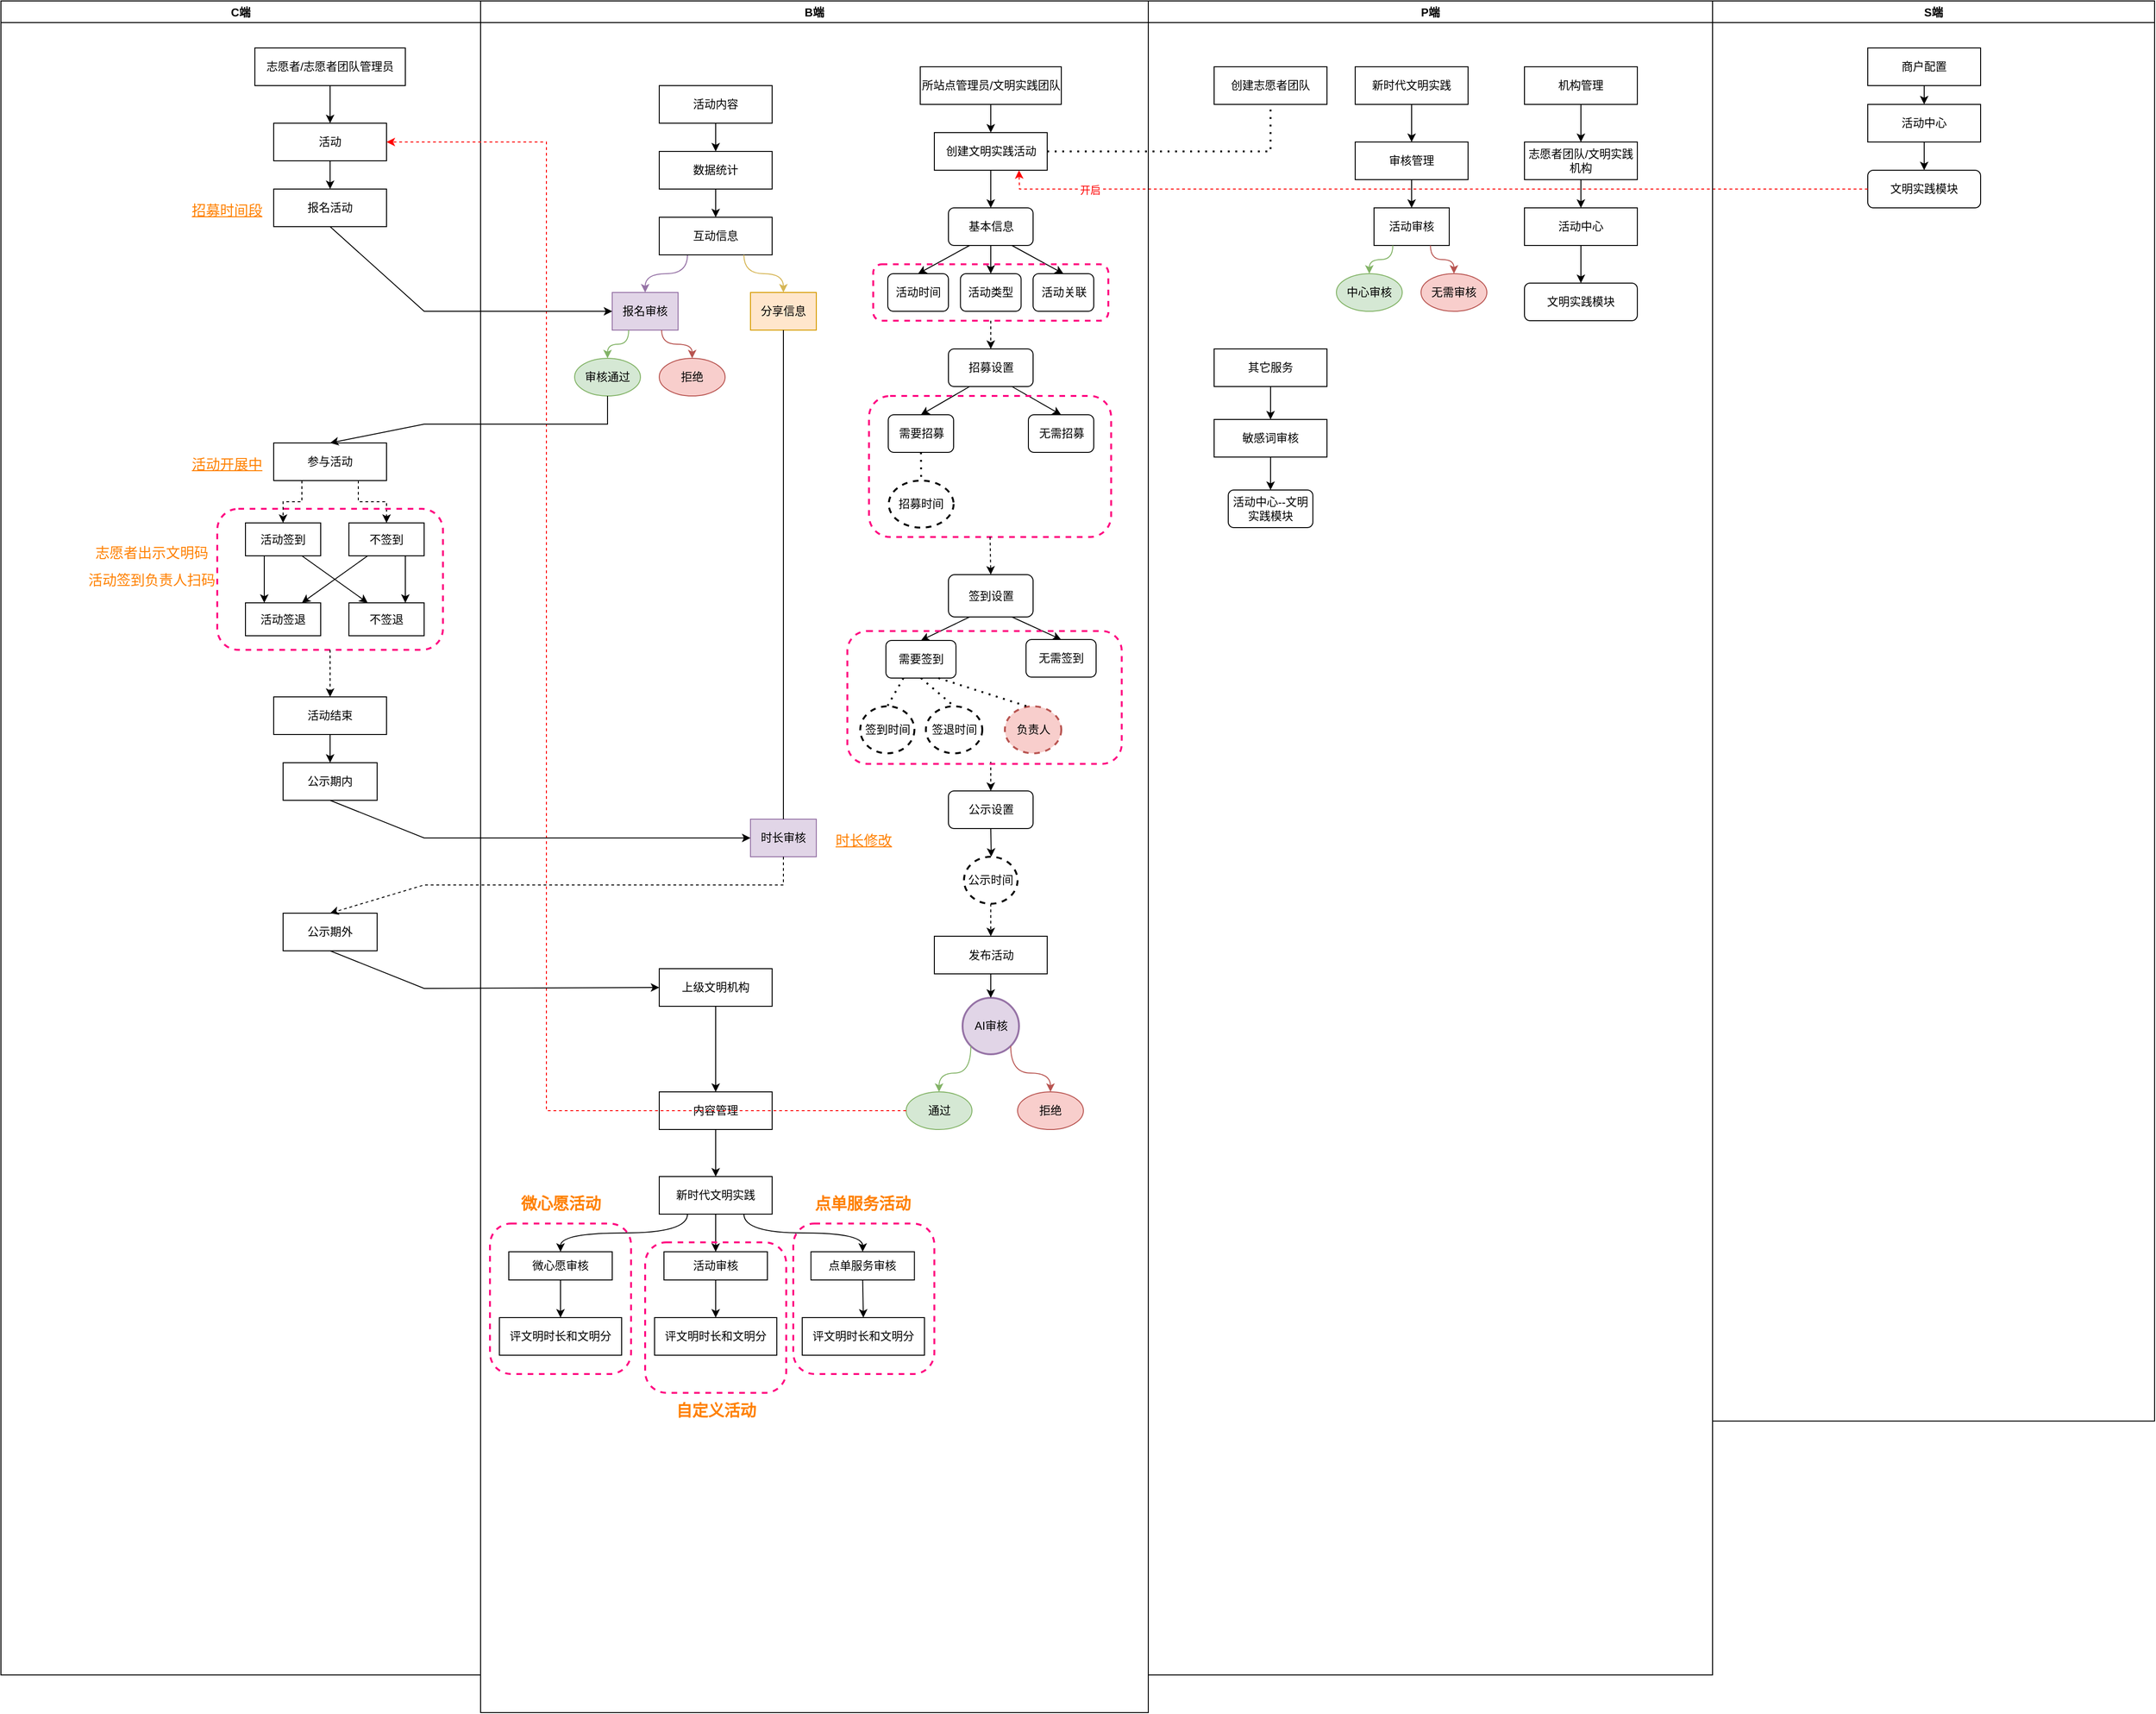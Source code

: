 <mxfile version="15.7.3" type="github">
  <diagram id="qpCgczyUxhtcVtG9j94T" name="第 1 页">
    <mxGraphModel dx="2012" dy="634" grid="1" gridSize="10" guides="1" tooltips="1" connect="1" arrows="1" fold="1" page="1" pageScale="1" pageWidth="827" pageHeight="1169" math="0" shadow="0">
      <root>
        <mxCell id="0" />
        <mxCell id="1" parent="0" />
        <mxCell id="KroNpoQIzIgqycC2E6Yz-1" value="C端" style="swimlane;" parent="1" vertex="1">
          <mxGeometry x="-40" y="100" width="510" height="1780" as="geometry" />
        </mxCell>
        <mxCell id="KroNpoQIzIgqycC2E6Yz-63" value="活动" style="rounded=0;whiteSpace=wrap;html=1;" parent="KroNpoQIzIgqycC2E6Yz-1" vertex="1">
          <mxGeometry x="290" y="130" width="120" height="40" as="geometry" />
        </mxCell>
        <mxCell id="KroNpoQIzIgqycC2E6Yz-64" value="志愿者/志愿者团队管理员" style="rounded=0;whiteSpace=wrap;html=1;" parent="KroNpoQIzIgqycC2E6Yz-1" vertex="1">
          <mxGeometry x="270" y="50" width="160" height="40" as="geometry" />
        </mxCell>
        <mxCell id="KroNpoQIzIgqycC2E6Yz-65" value="" style="endArrow=classic;html=1;rounded=0;strokeColor=#000000;exitX=0.5;exitY=1;exitDx=0;exitDy=0;" parent="KroNpoQIzIgqycC2E6Yz-1" source="KroNpoQIzIgqycC2E6Yz-64" target="KroNpoQIzIgqycC2E6Yz-63" edge="1">
          <mxGeometry width="50" height="50" relative="1" as="geometry">
            <mxPoint x="560" y="320" as="sourcePoint" />
            <mxPoint x="610" y="270" as="targetPoint" />
          </mxGeometry>
        </mxCell>
        <mxCell id="KroNpoQIzIgqycC2E6Yz-66" value="报名活动" style="rounded=0;whiteSpace=wrap;html=1;" parent="KroNpoQIzIgqycC2E6Yz-1" vertex="1">
          <mxGeometry x="290" y="200" width="120" height="40" as="geometry" />
        </mxCell>
        <mxCell id="KroNpoQIzIgqycC2E6Yz-67" value="" style="endArrow=classic;html=1;rounded=0;strokeColor=#000000;exitX=0.5;exitY=1;exitDx=0;exitDy=0;entryX=0.5;entryY=0;entryDx=0;entryDy=0;" parent="KroNpoQIzIgqycC2E6Yz-1" source="KroNpoQIzIgqycC2E6Yz-63" target="KroNpoQIzIgqycC2E6Yz-66" edge="1">
          <mxGeometry width="50" height="50" relative="1" as="geometry">
            <mxPoint x="560" y="320" as="sourcePoint" />
            <mxPoint x="610" y="270" as="targetPoint" />
          </mxGeometry>
        </mxCell>
        <mxCell id="KroNpoQIzIgqycC2E6Yz-70" value="参与活动" style="rounded=0;whiteSpace=wrap;html=1;" parent="KroNpoQIzIgqycC2E6Yz-1" vertex="1">
          <mxGeometry x="290" y="470" width="120" height="40" as="geometry" />
        </mxCell>
        <mxCell id="KroNpoQIzIgqycC2E6Yz-71" value="活动签到" style="rounded=0;whiteSpace=wrap;html=1;" parent="KroNpoQIzIgqycC2E6Yz-1" vertex="1">
          <mxGeometry x="260" y="555" width="80" height="35" as="geometry" />
        </mxCell>
        <mxCell id="KroNpoQIzIgqycC2E6Yz-72" value="活动签退" style="rounded=0;whiteSpace=wrap;html=1;" parent="KroNpoQIzIgqycC2E6Yz-1" vertex="1">
          <mxGeometry x="260" y="640" width="80" height="35" as="geometry" />
        </mxCell>
        <mxCell id="KroNpoQIzIgqycC2E6Yz-73" value="" style="endArrow=classic;html=1;rounded=0;fontSize=14;strokeColor=#000000;exitX=0.25;exitY=1;exitDx=0;exitDy=0;entryX=0.5;entryY=0;entryDx=0;entryDy=0;dashed=1;edgeStyle=orthogonalEdgeStyle;" parent="KroNpoQIzIgqycC2E6Yz-1" source="KroNpoQIzIgqycC2E6Yz-70" target="KroNpoQIzIgqycC2E6Yz-71" edge="1">
          <mxGeometry width="50" height="50" relative="1" as="geometry">
            <mxPoint x="550" y="480" as="sourcePoint" />
            <mxPoint x="600" y="430" as="targetPoint" />
          </mxGeometry>
        </mxCell>
        <mxCell id="KroNpoQIzIgqycC2E6Yz-74" value="" style="endArrow=classic;html=1;rounded=0;fontSize=14;strokeColor=#000000;exitX=0.25;exitY=1;exitDx=0;exitDy=0;entryX=0.25;entryY=0;entryDx=0;entryDy=0;" parent="KroNpoQIzIgqycC2E6Yz-1" source="KroNpoQIzIgqycC2E6Yz-71" target="KroNpoQIzIgqycC2E6Yz-72" edge="1">
          <mxGeometry width="50" height="50" relative="1" as="geometry">
            <mxPoint x="520" y="485" as="sourcePoint" />
            <mxPoint x="570" y="435" as="targetPoint" />
          </mxGeometry>
        </mxCell>
        <mxCell id="8fSrwNJW2z-9N3ba0dvE-89" value="&lt;font style=&quot;font-size: 15px ; font-weight: normal&quot; color=&quot;#ff8000&quot;&gt;&lt;u&gt;招募时间段&lt;/u&gt;&lt;/font&gt;" style="text;strokeColor=none;fillColor=none;html=1;fontSize=24;fontStyle=1;verticalAlign=middle;align=center;" parent="KroNpoQIzIgqycC2E6Yz-1" vertex="1">
          <mxGeometry x="190" y="200" width="100" height="40" as="geometry" />
        </mxCell>
        <mxCell id="8fSrwNJW2z-9N3ba0dvE-90" value="&lt;font color=&quot;#ff8000&quot;&gt;&lt;span style=&quot;font-size: 15px ; font-weight: 400&quot;&gt;&lt;u&gt;活动开展中&lt;/u&gt;&lt;/span&gt;&lt;/font&gt;" style="text;strokeColor=none;fillColor=none;html=1;fontSize=24;fontStyle=1;verticalAlign=middle;align=center;" parent="KroNpoQIzIgqycC2E6Yz-1" vertex="1">
          <mxGeometry x="190" y="470" width="100" height="40" as="geometry" />
        </mxCell>
        <mxCell id="8fSrwNJW2z-9N3ba0dvE-104" value="不签到" style="rounded=0;whiteSpace=wrap;html=1;" parent="KroNpoQIzIgqycC2E6Yz-1" vertex="1">
          <mxGeometry x="370" y="555" width="80" height="35" as="geometry" />
        </mxCell>
        <mxCell id="8fSrwNJW2z-9N3ba0dvE-105" value="不签退" style="rounded=0;whiteSpace=wrap;html=1;" parent="KroNpoQIzIgqycC2E6Yz-1" vertex="1">
          <mxGeometry x="370" y="640" width="80" height="35" as="geometry" />
        </mxCell>
        <mxCell id="8fSrwNJW2z-9N3ba0dvE-106" value="" style="endArrow=classic;html=1;rounded=0;fontSize=14;strokeColor=#000000;exitX=0.75;exitY=1;exitDx=0;exitDy=0;entryX=0.75;entryY=0;entryDx=0;entryDy=0;" parent="KroNpoQIzIgqycC2E6Yz-1" source="8fSrwNJW2z-9N3ba0dvE-104" target="8fSrwNJW2z-9N3ba0dvE-105" edge="1">
          <mxGeometry width="50" height="50" relative="1" as="geometry">
            <mxPoint x="460" y="385" as="sourcePoint" />
            <mxPoint x="510" y="335" as="targetPoint" />
          </mxGeometry>
        </mxCell>
        <mxCell id="8fSrwNJW2z-9N3ba0dvE-107" value="" style="endArrow=classic;html=1;rounded=0;dashed=1;fontSize=15;fontColor=#FF8000;exitX=0.75;exitY=1;exitDx=0;exitDy=0;entryX=0.5;entryY=0;entryDx=0;entryDy=0;edgeStyle=orthogonalEdgeStyle;" parent="KroNpoQIzIgqycC2E6Yz-1" source="KroNpoQIzIgqycC2E6Yz-70" target="8fSrwNJW2z-9N3ba0dvE-104" edge="1">
          <mxGeometry width="50" height="50" relative="1" as="geometry">
            <mxPoint x="570" y="600" as="sourcePoint" />
            <mxPoint x="620" y="550" as="targetPoint" />
          </mxGeometry>
        </mxCell>
        <mxCell id="8fSrwNJW2z-9N3ba0dvE-108" value="" style="endArrow=classic;html=1;rounded=0;fontSize=15;fontColor=#FF8000;exitX=0.75;exitY=1;exitDx=0;exitDy=0;entryX=0.25;entryY=0;entryDx=0;entryDy=0;" parent="KroNpoQIzIgqycC2E6Yz-1" source="KroNpoQIzIgqycC2E6Yz-71" target="8fSrwNJW2z-9N3ba0dvE-105" edge="1">
          <mxGeometry width="50" height="50" relative="1" as="geometry">
            <mxPoint x="570" y="500" as="sourcePoint" />
            <mxPoint x="620" y="450" as="targetPoint" />
          </mxGeometry>
        </mxCell>
        <mxCell id="8fSrwNJW2z-9N3ba0dvE-109" value="" style="endArrow=classic;html=1;rounded=0;fontSize=15;fontColor=#FF8000;exitX=0.25;exitY=1;exitDx=0;exitDy=0;" parent="KroNpoQIzIgqycC2E6Yz-1" source="8fSrwNJW2z-9N3ba0dvE-104" edge="1">
          <mxGeometry width="50" height="50" relative="1" as="geometry">
            <mxPoint x="570" y="500" as="sourcePoint" />
            <mxPoint x="320" y="640" as="targetPoint" />
          </mxGeometry>
        </mxCell>
        <mxCell id="8fSrwNJW2z-9N3ba0dvE-110" value="" style="rounded=1;whiteSpace=wrap;html=1;fillColor=none;strokeWidth=2;dashed=1;strokeColor=#FF0080;" parent="KroNpoQIzIgqycC2E6Yz-1" vertex="1">
          <mxGeometry x="230" y="540" width="240" height="150" as="geometry" />
        </mxCell>
        <mxCell id="8fSrwNJW2z-9N3ba0dvE-111" value="&lt;font style=&quot;font-size: 15px ; font-weight: normal&quot;&gt;志愿者出示文明码&lt;br&gt;活动签到负责人扫码&lt;br&gt;&lt;/font&gt;" style="text;strokeColor=none;fillColor=none;html=1;fontSize=24;fontStyle=1;verticalAlign=middle;align=center;fontColor=#FF8000;" parent="KroNpoQIzIgqycC2E6Yz-1" vertex="1">
          <mxGeometry x="90" y="560" width="140" height="75" as="geometry" />
        </mxCell>
        <mxCell id="8fSrwNJW2z-9N3ba0dvE-112" value="活动结束" style="rounded=0;whiteSpace=wrap;html=1;" parent="KroNpoQIzIgqycC2E6Yz-1" vertex="1">
          <mxGeometry x="290" y="740" width="120" height="40" as="geometry" />
        </mxCell>
        <mxCell id="8fSrwNJW2z-9N3ba0dvE-113" value="" style="endArrow=classic;html=1;rounded=0;dashed=1;fontSize=15;fontColor=#FF8000;exitX=0.5;exitY=1;exitDx=0;exitDy=0;" parent="KroNpoQIzIgqycC2E6Yz-1" source="8fSrwNJW2z-9N3ba0dvE-110" target="8fSrwNJW2z-9N3ba0dvE-112" edge="1">
          <mxGeometry width="50" height="50" relative="1" as="geometry">
            <mxPoint x="570" y="600" as="sourcePoint" />
            <mxPoint x="620" y="550" as="targetPoint" />
          </mxGeometry>
        </mxCell>
        <mxCell id="8fSrwNJW2z-9N3ba0dvE-114" value="公示期内" style="rounded=0;whiteSpace=wrap;html=1;" parent="KroNpoQIzIgqycC2E6Yz-1" vertex="1">
          <mxGeometry x="300" y="810" width="100" height="40" as="geometry" />
        </mxCell>
        <mxCell id="8fSrwNJW2z-9N3ba0dvE-115" value="公示期外" style="rounded=0;whiteSpace=wrap;html=1;" parent="KroNpoQIzIgqycC2E6Yz-1" vertex="1">
          <mxGeometry x="300" y="970" width="100" height="40" as="geometry" />
        </mxCell>
        <mxCell id="8fSrwNJW2z-9N3ba0dvE-116" value="" style="endArrow=classic;html=1;rounded=0;fontSize=15;fontColor=#FF8000;exitX=0.5;exitY=1;exitDx=0;exitDy=0;entryX=0.5;entryY=0;entryDx=0;entryDy=0;" parent="KroNpoQIzIgqycC2E6Yz-1" source="8fSrwNJW2z-9N3ba0dvE-112" target="8fSrwNJW2z-9N3ba0dvE-114" edge="1">
          <mxGeometry width="50" height="50" relative="1" as="geometry">
            <mxPoint x="570" y="800" as="sourcePoint" />
            <mxPoint x="620" y="750" as="targetPoint" />
          </mxGeometry>
        </mxCell>
        <mxCell id="KroNpoQIzIgqycC2E6Yz-3" value="B端" style="swimlane;" parent="1" vertex="1">
          <mxGeometry x="470" y="100" width="710" height="1820" as="geometry" />
        </mxCell>
        <mxCell id="KroNpoQIzIgqycC2E6Yz-6" value="所站点管理员/文明实践团队" style="rounded=0;whiteSpace=wrap;html=1;" parent="KroNpoQIzIgqycC2E6Yz-3" vertex="1">
          <mxGeometry x="467.5" y="70" width="150" height="40" as="geometry" />
        </mxCell>
        <mxCell id="KroNpoQIzIgqycC2E6Yz-7" value="创建文明实践活动" style="rounded=0;whiteSpace=wrap;html=1;" parent="KroNpoQIzIgqycC2E6Yz-3" vertex="1">
          <mxGeometry x="482.5" y="140" width="120" height="40" as="geometry" />
        </mxCell>
        <mxCell id="KroNpoQIzIgqycC2E6Yz-8" value="" style="endArrow=classic;html=1;rounded=0;exitX=0.5;exitY=1;exitDx=0;exitDy=0;entryX=0.5;entryY=0;entryDx=0;entryDy=0;" parent="KroNpoQIzIgqycC2E6Yz-3" source="KroNpoQIzIgqycC2E6Yz-6" target="KroNpoQIzIgqycC2E6Yz-7" edge="1">
          <mxGeometry width="50" height="50" relative="1" as="geometry">
            <mxPoint x="387.5" y="410" as="sourcePoint" />
            <mxPoint x="437.5" y="360" as="targetPoint" />
          </mxGeometry>
        </mxCell>
        <mxCell id="KroNpoQIzIgqycC2E6Yz-9" value="基本信息" style="rounded=1;whiteSpace=wrap;html=1;" parent="KroNpoQIzIgqycC2E6Yz-3" vertex="1">
          <mxGeometry x="497.5" y="220" width="90" height="40" as="geometry" />
        </mxCell>
        <mxCell id="KroNpoQIzIgqycC2E6Yz-11" value="公示设置" style="rounded=1;whiteSpace=wrap;html=1;" parent="KroNpoQIzIgqycC2E6Yz-3" vertex="1">
          <mxGeometry x="497.5" y="840" width="90" height="40" as="geometry" />
        </mxCell>
        <mxCell id="KroNpoQIzIgqycC2E6Yz-12" value="签到设置" style="rounded=1;whiteSpace=wrap;html=1;" parent="KroNpoQIzIgqycC2E6Yz-3" vertex="1">
          <mxGeometry x="497.5" y="610" width="90" height="45" as="geometry" />
        </mxCell>
        <mxCell id="KroNpoQIzIgqycC2E6Yz-13" value="" style="endArrow=classic;html=1;rounded=0;exitX=0.5;exitY=1;exitDx=0;exitDy=0;entryX=0.5;entryY=0;entryDx=0;entryDy=0;" parent="KroNpoQIzIgqycC2E6Yz-3" source="KroNpoQIzIgqycC2E6Yz-7" target="KroNpoQIzIgqycC2E6Yz-9" edge="1">
          <mxGeometry width="50" height="50" relative="1" as="geometry">
            <mxPoint x="387.5" y="410" as="sourcePoint" />
            <mxPoint x="437.5" y="360" as="targetPoint" />
          </mxGeometry>
        </mxCell>
        <mxCell id="KroNpoQIzIgqycC2E6Yz-32" value="发布活动" style="rounded=0;whiteSpace=wrap;html=1;" parent="KroNpoQIzIgqycC2E6Yz-3" vertex="1">
          <mxGeometry x="482.5" y="994.5" width="120" height="40" as="geometry" />
        </mxCell>
        <mxCell id="KroNpoQIzIgqycC2E6Yz-43" value="内容管理" style="rounded=0;whiteSpace=wrap;html=1;" parent="KroNpoQIzIgqycC2E6Yz-3" vertex="1">
          <mxGeometry x="190" y="1160" width="120" height="40" as="geometry" />
        </mxCell>
        <mxCell id="KroNpoQIzIgqycC2E6Yz-46" value="新时代文明实践" style="rounded=0;whiteSpace=wrap;html=1;" parent="KroNpoQIzIgqycC2E6Yz-3" vertex="1">
          <mxGeometry x="190" y="1250" width="120" height="40" as="geometry" />
        </mxCell>
        <mxCell id="KroNpoQIzIgqycC2E6Yz-47" value="" style="endArrow=classic;html=1;rounded=1;strokeColor=default;exitX=0.5;exitY=1;exitDx=0;exitDy=0;" parent="KroNpoQIzIgqycC2E6Yz-3" source="KroNpoQIzIgqycC2E6Yz-43" target="KroNpoQIzIgqycC2E6Yz-46" edge="1">
          <mxGeometry width="50" height="50" relative="1" as="geometry">
            <mxPoint x="483" y="1290" as="sourcePoint" />
            <mxPoint x="533" y="1240" as="targetPoint" />
          </mxGeometry>
        </mxCell>
        <mxCell id="KroNpoQIzIgqycC2E6Yz-48" value="" style="endArrow=classic;html=1;rounded=1;strokeColor=default;exitX=0.5;exitY=1;exitDx=0;exitDy=0;entryX=0.5;entryY=0;entryDx=0;entryDy=0;" parent="KroNpoQIzIgqycC2E6Yz-3" source="KroNpoQIzIgqycC2E6Yz-46" target="FjpEWepWwARHCfVB9OQ8-1" edge="1">
          <mxGeometry width="50" height="50" relative="1" as="geometry">
            <mxPoint x="483" y="1290" as="sourcePoint" />
            <mxPoint x="250" y="1325" as="targetPoint" />
          </mxGeometry>
        </mxCell>
        <mxCell id="KroNpoQIzIgqycC2E6Yz-55" value="通过" style="ellipse;whiteSpace=wrap;html=1;fillColor=#d5e8d4;strokeColor=#82b366;" parent="KroNpoQIzIgqycC2E6Yz-3" vertex="1">
          <mxGeometry x="452.5" y="1160" width="70" height="40" as="geometry" />
        </mxCell>
        <mxCell id="KroNpoQIzIgqycC2E6Yz-56" value="拒绝" style="ellipse;whiteSpace=wrap;html=1;fillColor=#f8cecc;strokeColor=#b85450;" parent="KroNpoQIzIgqycC2E6Yz-3" vertex="1">
          <mxGeometry x="571" y="1160" width="70" height="40" as="geometry" />
        </mxCell>
        <mxCell id="KroNpoQIzIgqycC2E6Yz-10" value="招募设置" style="rounded=1;whiteSpace=wrap;html=1;" parent="KroNpoQIzIgqycC2E6Yz-3" vertex="1">
          <mxGeometry x="497.5" y="370" width="90" height="40" as="geometry" />
        </mxCell>
        <mxCell id="KroNpoQIzIgqycC2E6Yz-14" value="" style="endArrow=classic;html=1;rounded=0;exitX=0.5;exitY=1;exitDx=0;exitDy=0;" parent="KroNpoQIzIgqycC2E6Yz-3" source="KroNpoQIzIgqycC2E6Yz-9" edge="1">
          <mxGeometry width="50" height="50" relative="1" as="geometry">
            <mxPoint x="387.5" y="410" as="sourcePoint" />
            <mxPoint x="542.5" y="290" as="targetPoint" />
          </mxGeometry>
        </mxCell>
        <mxCell id="8fSrwNJW2z-9N3ba0dvE-43" value="" style="endArrow=classic;html=1;rounded=0;exitX=0.25;exitY=1;exitDx=0;exitDy=0;entryX=0.5;entryY=0;entryDx=0;entryDy=0;" parent="KroNpoQIzIgqycC2E6Yz-3" source="KroNpoQIzIgqycC2E6Yz-9" target="8fSrwNJW2z-9N3ba0dvE-46" edge="1">
          <mxGeometry width="50" height="50" relative="1" as="geometry">
            <mxPoint x="662.5" y="330" as="sourcePoint" />
            <mxPoint x="494.574" y="284.105" as="targetPoint" />
          </mxGeometry>
        </mxCell>
        <mxCell id="8fSrwNJW2z-9N3ba0dvE-44" value="" style="endArrow=classic;html=1;rounded=0;exitX=0.75;exitY=1;exitDx=0;exitDy=0;entryX=0.5;entryY=0;entryDx=0;entryDy=0;" parent="KroNpoQIzIgqycC2E6Yz-3" source="KroNpoQIzIgqycC2E6Yz-9" target="8fSrwNJW2z-9N3ba0dvE-48" edge="1">
          <mxGeometry width="50" height="50" relative="1" as="geometry">
            <mxPoint x="562.5" y="290" as="sourcePoint" />
            <mxPoint x="590.426" y="284.105" as="targetPoint" />
          </mxGeometry>
        </mxCell>
        <mxCell id="8fSrwNJW2z-9N3ba0dvE-46" value="活动时间" style="rounded=1;whiteSpace=wrap;html=1;" parent="KroNpoQIzIgqycC2E6Yz-3" vertex="1">
          <mxGeometry x="433" y="290" width="64.5" height="40" as="geometry" />
        </mxCell>
        <mxCell id="8fSrwNJW2z-9N3ba0dvE-47" value="活动类型" style="rounded=1;whiteSpace=wrap;html=1;" parent="KroNpoQIzIgqycC2E6Yz-3" vertex="1">
          <mxGeometry x="510.25" y="290" width="64.5" height="40" as="geometry" />
        </mxCell>
        <mxCell id="8fSrwNJW2z-9N3ba0dvE-48" value="活动关联" style="rounded=1;whiteSpace=wrap;html=1;" parent="KroNpoQIzIgqycC2E6Yz-3" vertex="1">
          <mxGeometry x="587.5" y="290" width="64.5" height="40" as="geometry" />
        </mxCell>
        <mxCell id="8fSrwNJW2z-9N3ba0dvE-49" value="" style="rounded=1;whiteSpace=wrap;html=1;fillColor=none;strokeWidth=2;dashed=1;strokeColor=#FF0080;" parent="KroNpoQIzIgqycC2E6Yz-3" vertex="1">
          <mxGeometry x="417.5" y="280" width="250" height="60" as="geometry" />
        </mxCell>
        <mxCell id="8fSrwNJW2z-9N3ba0dvE-50" value="" style="endArrow=classic;html=1;rounded=0;exitX=0.5;exitY=1;exitDx=0;exitDy=0;entryX=0.5;entryY=0;entryDx=0;entryDy=0;dashed=1;" parent="KroNpoQIzIgqycC2E6Yz-3" source="8fSrwNJW2z-9N3ba0dvE-49" target="KroNpoQIzIgqycC2E6Yz-10" edge="1">
          <mxGeometry width="50" height="50" relative="1" as="geometry">
            <mxPoint x="662.5" y="430" as="sourcePoint" />
            <mxPoint x="572.5" y="400" as="targetPoint" />
          </mxGeometry>
        </mxCell>
        <mxCell id="8fSrwNJW2z-9N3ba0dvE-54" value="需要招募" style="rounded=1;whiteSpace=wrap;html=1;strokeColor=#000000;strokeWidth=1;fillColor=default;" parent="KroNpoQIzIgqycC2E6Yz-3" vertex="1">
          <mxGeometry x="433.5" y="440" width="69.5" height="40" as="geometry" />
        </mxCell>
        <mxCell id="8fSrwNJW2z-9N3ba0dvE-51" value="" style="endArrow=classic;html=1;rounded=0;exitX=0.25;exitY=1;exitDx=0;exitDy=0;entryX=0.5;entryY=0;entryDx=0;entryDy=0;" parent="KroNpoQIzIgqycC2E6Yz-3" source="KroNpoQIzIgqycC2E6Yz-10" target="8fSrwNJW2z-9N3ba0dvE-54" edge="1">
          <mxGeometry width="50" height="50" relative="1" as="geometry">
            <mxPoint x="662.5" y="430" as="sourcePoint" />
            <mxPoint x="482.5" y="430" as="targetPoint" />
          </mxGeometry>
        </mxCell>
        <mxCell id="8fSrwNJW2z-9N3ba0dvE-55" value="无需招募" style="rounded=1;whiteSpace=wrap;html=1;strokeColor=#000000;strokeWidth=1;fillColor=default;" parent="KroNpoQIzIgqycC2E6Yz-3" vertex="1">
          <mxGeometry x="582.5" y="440" width="69.5" height="40" as="geometry" />
        </mxCell>
        <mxCell id="8fSrwNJW2z-9N3ba0dvE-53" value="" style="endArrow=classic;html=1;rounded=0;exitX=0.75;exitY=1;exitDx=0;exitDy=0;entryX=0.5;entryY=0;entryDx=0;entryDy=0;" parent="KroNpoQIzIgqycC2E6Yz-3" source="KroNpoQIzIgqycC2E6Yz-10" target="8fSrwNJW2z-9N3ba0dvE-55" edge="1">
          <mxGeometry width="50" height="50" relative="1" as="geometry">
            <mxPoint x="662.5" y="430" as="sourcePoint" />
            <mxPoint x="602.5" y="430" as="targetPoint" />
          </mxGeometry>
        </mxCell>
        <mxCell id="8fSrwNJW2z-9N3ba0dvE-57" value="招募时间" style="ellipse;whiteSpace=wrap;html=1;strokeColor=#000000;strokeWidth=2;fillColor=default;dashed=1;" parent="KroNpoQIzIgqycC2E6Yz-3" vertex="1">
          <mxGeometry x="434" y="510" width="69" height="50" as="geometry" />
        </mxCell>
        <mxCell id="8fSrwNJW2z-9N3ba0dvE-58" value="" style="endArrow=none;dashed=1;html=1;dashPattern=1 3;strokeWidth=2;rounded=0;exitX=0.5;exitY=1;exitDx=0;exitDy=0;entryX=0.5;entryY=0;entryDx=0;entryDy=0;" parent="KroNpoQIzIgqycC2E6Yz-3" source="8fSrwNJW2z-9N3ba0dvE-54" target="8fSrwNJW2z-9N3ba0dvE-57" edge="1">
          <mxGeometry width="50" height="50" relative="1" as="geometry">
            <mxPoint x="442.5" y="440" as="sourcePoint" />
            <mxPoint x="492.5" y="390" as="targetPoint" />
          </mxGeometry>
        </mxCell>
        <mxCell id="8fSrwNJW2z-9N3ba0dvE-64" value="" style="endArrow=classic;html=1;rounded=0;dashed=1;" parent="KroNpoQIzIgqycC2E6Yz-3" target="KroNpoQIzIgqycC2E6Yz-32" edge="1">
          <mxGeometry width="50" height="50" relative="1" as="geometry">
            <mxPoint x="542.5" y="960" as="sourcePoint" />
            <mxPoint x="492.5" y="780" as="targetPoint" />
          </mxGeometry>
        </mxCell>
        <mxCell id="8fSrwNJW2z-9N3ba0dvE-65" value="需要签到" style="rounded=1;whiteSpace=wrap;html=1;" parent="KroNpoQIzIgqycC2E6Yz-3" vertex="1">
          <mxGeometry x="431" y="680" width="74.5" height="40" as="geometry" />
        </mxCell>
        <mxCell id="8fSrwNJW2z-9N3ba0dvE-66" value="无需签到" style="rounded=1;whiteSpace=wrap;html=1;" parent="KroNpoQIzIgqycC2E6Yz-3" vertex="1">
          <mxGeometry x="580" y="679" width="74.5" height="40" as="geometry" />
        </mxCell>
        <mxCell id="8fSrwNJW2z-9N3ba0dvE-67" value="" style="endArrow=classic;html=1;rounded=0;exitX=0.25;exitY=1;exitDx=0;exitDy=0;entryX=0.5;entryY=0;entryDx=0;entryDy=0;" parent="KroNpoQIzIgqycC2E6Yz-3" source="KroNpoQIzIgqycC2E6Yz-12" target="8fSrwNJW2z-9N3ba0dvE-65" edge="1">
          <mxGeometry width="50" height="50" relative="1" as="geometry">
            <mxPoint x="442.5" y="640" as="sourcePoint" />
            <mxPoint x="492.5" y="590" as="targetPoint" />
          </mxGeometry>
        </mxCell>
        <mxCell id="8fSrwNJW2z-9N3ba0dvE-68" value="" style="endArrow=classic;html=1;rounded=0;exitX=0.75;exitY=1;exitDx=0;exitDy=0;entryX=0.5;entryY=0;entryDx=0;entryDy=0;" parent="KroNpoQIzIgqycC2E6Yz-3" source="KroNpoQIzIgqycC2E6Yz-12" target="8fSrwNJW2z-9N3ba0dvE-66" edge="1">
          <mxGeometry width="50" height="50" relative="1" as="geometry">
            <mxPoint x="442.5" y="640" as="sourcePoint" />
            <mxPoint x="492.5" y="590" as="targetPoint" />
          </mxGeometry>
        </mxCell>
        <mxCell id="8fSrwNJW2z-9N3ba0dvE-70" value="签到时间" style="ellipse;whiteSpace=wrap;html=1;dashed=1;strokeColor=#000000;strokeWidth=2;fillColor=default;" parent="KroNpoQIzIgqycC2E6Yz-3" vertex="1">
          <mxGeometry x="403.68" y="750" width="57.63" height="50" as="geometry" />
        </mxCell>
        <mxCell id="8fSrwNJW2z-9N3ba0dvE-71" value="签退时间" style="ellipse;whiteSpace=wrap;html=1;dashed=1;strokeColor=#000000;strokeWidth=2;fillColor=default;" parent="KroNpoQIzIgqycC2E6Yz-3" vertex="1">
          <mxGeometry x="473.5" y="750" width="60" height="50" as="geometry" />
        </mxCell>
        <mxCell id="8fSrwNJW2z-9N3ba0dvE-73" value="" style="endArrow=none;dashed=1;html=1;dashPattern=1 3;strokeWidth=2;rounded=0;exitX=0.25;exitY=1;exitDx=0;exitDy=0;entryX=0.5;entryY=0;entryDx=0;entryDy=0;" parent="KroNpoQIzIgqycC2E6Yz-3" source="8fSrwNJW2z-9N3ba0dvE-65" target="8fSrwNJW2z-9N3ba0dvE-70" edge="1">
          <mxGeometry width="50" height="50" relative="1" as="geometry">
            <mxPoint x="442.5" y="740" as="sourcePoint" />
            <mxPoint x="492.5" y="690" as="targetPoint" />
          </mxGeometry>
        </mxCell>
        <mxCell id="8fSrwNJW2z-9N3ba0dvE-74" value="" style="endArrow=none;dashed=1;html=1;dashPattern=1 3;strokeWidth=2;rounded=0;exitX=0.5;exitY=1;exitDx=0;exitDy=0;entryX=0.5;entryY=0;entryDx=0;entryDy=0;" parent="KroNpoQIzIgqycC2E6Yz-3" source="8fSrwNJW2z-9N3ba0dvE-65" target="8fSrwNJW2z-9N3ba0dvE-71" edge="1">
          <mxGeometry width="50" height="50" relative="1" as="geometry">
            <mxPoint x="459.625" y="730" as="sourcePoint" />
            <mxPoint x="442.495" y="760" as="targetPoint" />
          </mxGeometry>
        </mxCell>
        <mxCell id="8fSrwNJW2z-9N3ba0dvE-75" value="" style="endArrow=classic;html=1;rounded=0;entryX=0.5;entryY=0;entryDx=0;entryDy=0;dashed=1;" parent="KroNpoQIzIgqycC2E6Yz-3" target="KroNpoQIzIgqycC2E6Yz-11" edge="1">
          <mxGeometry width="50" height="50" relative="1" as="geometry">
            <mxPoint x="542.5" y="809" as="sourcePoint" />
            <mxPoint x="552.5" y="620" as="targetPoint" />
          </mxGeometry>
        </mxCell>
        <mxCell id="8fSrwNJW2z-9N3ba0dvE-77" value="公示时间" style="ellipse;whiteSpace=wrap;html=1;dashed=1;strokeColor=#000000;strokeWidth=2;fillColor=default;" parent="KroNpoQIzIgqycC2E6Yz-3" vertex="1">
          <mxGeometry x="514" y="910" width="57" height="50" as="geometry" />
        </mxCell>
        <mxCell id="8fSrwNJW2z-9N3ba0dvE-78" value="" style="endArrow=classic;html=1;rounded=0;exitX=0.5;exitY=1;exitDx=0;exitDy=0;" parent="KroNpoQIzIgqycC2E6Yz-3" source="KroNpoQIzIgqycC2E6Yz-11" edge="1">
          <mxGeometry width="50" height="50" relative="1" as="geometry">
            <mxPoint x="442.5" y="840" as="sourcePoint" />
            <mxPoint x="543" y="910" as="targetPoint" />
          </mxGeometry>
        </mxCell>
        <mxCell id="8fSrwNJW2z-9N3ba0dvE-59" value="" style="rounded=1;whiteSpace=wrap;html=1;fillColor=none;strokeWidth=2;dashed=1;strokeColor=#FF0080;" parent="KroNpoQIzIgqycC2E6Yz-3" vertex="1">
          <mxGeometry x="413" y="420" width="257.5" height="150" as="geometry" />
        </mxCell>
        <mxCell id="8fSrwNJW2z-9N3ba0dvE-63" value="" style="endArrow=classic;html=1;rounded=0;exitX=0.5;exitY=1;exitDx=0;exitDy=0;entryX=0.5;entryY=0;entryDx=0;entryDy=0;dashed=1;" parent="KroNpoQIzIgqycC2E6Yz-3" source="8fSrwNJW2z-9N3ba0dvE-59" target="KroNpoQIzIgqycC2E6Yz-12" edge="1">
          <mxGeometry width="50" height="50" relative="1" as="geometry">
            <mxPoint x="442.5" y="640" as="sourcePoint" />
            <mxPoint x="492.5" y="590" as="targetPoint" />
          </mxGeometry>
        </mxCell>
        <mxCell id="8fSrwNJW2z-9N3ba0dvE-79" value="AI审核" style="ellipse;whiteSpace=wrap;html=1;aspect=fixed;strokeColor=#9673a6;strokeWidth=2;fillColor=#e1d5e7;" parent="KroNpoQIzIgqycC2E6Yz-3" vertex="1">
          <mxGeometry x="512.5" y="1060" width="60" height="60" as="geometry" />
        </mxCell>
        <mxCell id="8fSrwNJW2z-9N3ba0dvE-80" value="" style="endArrow=classic;html=1;rounded=0;exitX=0.5;exitY=1;exitDx=0;exitDy=0;entryX=0.5;entryY=0;entryDx=0;entryDy=0;" parent="KroNpoQIzIgqycC2E6Yz-3" source="KroNpoQIzIgqycC2E6Yz-32" target="8fSrwNJW2z-9N3ba0dvE-79" edge="1">
          <mxGeometry width="50" height="50" relative="1" as="geometry">
            <mxPoint x="642.5" y="940" as="sourcePoint" />
            <mxPoint x="692.5" y="890" as="targetPoint" />
          </mxGeometry>
        </mxCell>
        <mxCell id="8fSrwNJW2z-9N3ba0dvE-81" value="" style="endArrow=classic;html=1;rounded=0;exitX=0;exitY=1;exitDx=0;exitDy=0;entryX=0.5;entryY=0;entryDx=0;entryDy=0;edgeStyle=orthogonalEdgeStyle;curved=1;fillColor=#d5e8d4;strokeColor=#82b366;" parent="KroNpoQIzIgqycC2E6Yz-3" source="8fSrwNJW2z-9N3ba0dvE-79" target="KroNpoQIzIgqycC2E6Yz-55" edge="1">
          <mxGeometry width="50" height="50" relative="1" as="geometry">
            <mxPoint x="642.5" y="1040" as="sourcePoint" />
            <mxPoint x="422.5" y="1130" as="targetPoint" />
          </mxGeometry>
        </mxCell>
        <mxCell id="8fSrwNJW2z-9N3ba0dvE-82" value="" style="endArrow=classic;html=1;rounded=0;curved=1;exitX=1;exitY=1;exitDx=0;exitDy=0;entryX=0.5;entryY=0;entryDx=0;entryDy=0;edgeStyle=orthogonalEdgeStyle;fillColor=#f8cecc;strokeColor=#b85450;" parent="KroNpoQIzIgqycC2E6Yz-3" source="8fSrwNJW2z-9N3ba0dvE-79" target="KroNpoQIzIgqycC2E6Yz-56" edge="1">
          <mxGeometry width="50" height="50" relative="1" as="geometry">
            <mxPoint x="642.5" y="1040" as="sourcePoint" />
            <mxPoint x="692.5" y="990" as="targetPoint" />
          </mxGeometry>
        </mxCell>
        <mxCell id="8fSrwNJW2z-9N3ba0dvE-91" value="活动内容" style="rounded=0;whiteSpace=wrap;html=1;" parent="KroNpoQIzIgqycC2E6Yz-3" vertex="1">
          <mxGeometry x="190" y="90" width="120" height="40" as="geometry" />
        </mxCell>
        <mxCell id="8fSrwNJW2z-9N3ba0dvE-92" value="数据统计" style="rounded=0;whiteSpace=wrap;html=1;" parent="KroNpoQIzIgqycC2E6Yz-3" vertex="1">
          <mxGeometry x="190" y="160" width="120" height="40" as="geometry" />
        </mxCell>
        <mxCell id="8fSrwNJW2z-9N3ba0dvE-93" value="报名审核" style="rounded=0;whiteSpace=wrap;html=1;fillColor=#e1d5e7;strokeColor=#9673a6;" parent="KroNpoQIzIgqycC2E6Yz-3" vertex="1">
          <mxGeometry x="140" y="310" width="70" height="40" as="geometry" />
        </mxCell>
        <mxCell id="8fSrwNJW2z-9N3ba0dvE-94" value="" style="endArrow=classic;html=1;rounded=0;fontSize=15;fontColor=#FF8000;curved=1;exitX=0.5;exitY=1;exitDx=0;exitDy=0;" parent="KroNpoQIzIgqycC2E6Yz-3" source="8fSrwNJW2z-9N3ba0dvE-91" target="8fSrwNJW2z-9N3ba0dvE-92" edge="1">
          <mxGeometry width="50" height="50" relative="1" as="geometry">
            <mxPoint x="190" y="330" as="sourcePoint" />
            <mxPoint x="240" y="280" as="targetPoint" />
          </mxGeometry>
        </mxCell>
        <mxCell id="8fSrwNJW2z-9N3ba0dvE-95" value="" style="endArrow=classic;html=1;rounded=0;fontSize=15;fontColor=#FF8000;curved=1;entryX=0.5;entryY=0;entryDx=0;entryDy=0;exitX=0.25;exitY=1;exitDx=0;exitDy=0;fillColor=#e1d5e7;strokeColor=#9673a6;edgeStyle=orthogonalEdgeStyle;" parent="KroNpoQIzIgqycC2E6Yz-3" source="8fSrwNJW2z-9N3ba0dvE-119" target="8fSrwNJW2z-9N3ba0dvE-93" edge="1">
          <mxGeometry width="50" height="50" relative="1" as="geometry">
            <mxPoint x="190" y="280" as="sourcePoint" />
            <mxPoint x="220" y="230" as="targetPoint" />
          </mxGeometry>
        </mxCell>
        <mxCell id="8fSrwNJW2z-9N3ba0dvE-98" value="审核通过" style="ellipse;whiteSpace=wrap;html=1;fillColor=#d5e8d4;strokeColor=#82b366;" parent="KroNpoQIzIgqycC2E6Yz-3" vertex="1">
          <mxGeometry x="100" y="380" width="70" height="40" as="geometry" />
        </mxCell>
        <mxCell id="8fSrwNJW2z-9N3ba0dvE-99" value="拒绝" style="ellipse;whiteSpace=wrap;html=1;fillColor=#f8cecc;strokeColor=#b85450;" parent="KroNpoQIzIgqycC2E6Yz-3" vertex="1">
          <mxGeometry x="190" y="380" width="70" height="40" as="geometry" />
        </mxCell>
        <mxCell id="8fSrwNJW2z-9N3ba0dvE-100" value="" style="endArrow=classic;html=1;rounded=0;fontSize=15;fontColor=#FF8000;exitX=0.25;exitY=1;exitDx=0;exitDy=0;entryX=0.5;entryY=0;entryDx=0;entryDy=0;edgeStyle=orthogonalEdgeStyle;curved=1;fillColor=#d5e8d4;strokeColor=#82b366;" parent="KroNpoQIzIgqycC2E6Yz-3" source="8fSrwNJW2z-9N3ba0dvE-93" target="8fSrwNJW2z-9N3ba0dvE-98" edge="1">
          <mxGeometry width="50" height="50" relative="1" as="geometry">
            <mxPoint x="140" y="490" as="sourcePoint" />
            <mxPoint x="190" y="440" as="targetPoint" />
          </mxGeometry>
        </mxCell>
        <mxCell id="8fSrwNJW2z-9N3ba0dvE-101" value="" style="endArrow=classic;html=1;rounded=0;fontSize=15;fontColor=#FF8000;exitX=0.75;exitY=1;exitDx=0;exitDy=0;entryX=0.5;entryY=0;entryDx=0;entryDy=0;edgeStyle=orthogonalEdgeStyle;curved=1;fillColor=#f8cecc;strokeColor=#b85450;" parent="KroNpoQIzIgqycC2E6Yz-3" source="8fSrwNJW2z-9N3ba0dvE-93" target="8fSrwNJW2z-9N3ba0dvE-99" edge="1">
          <mxGeometry width="50" height="50" relative="1" as="geometry">
            <mxPoint x="140" y="490" as="sourcePoint" />
            <mxPoint x="250" y="380" as="targetPoint" />
          </mxGeometry>
        </mxCell>
        <mxCell id="8fSrwNJW2z-9N3ba0dvE-119" value="互动信息" style="rounded=0;whiteSpace=wrap;html=1;" parent="KroNpoQIzIgqycC2E6Yz-3" vertex="1">
          <mxGeometry x="190" y="230" width="120" height="40" as="geometry" />
        </mxCell>
        <mxCell id="8fSrwNJW2z-9N3ba0dvE-120" value="" style="endArrow=classic;html=1;rounded=0;fontSize=15;fontColor=#FF8000;exitX=0.5;exitY=1;exitDx=0;exitDy=0;" parent="KroNpoQIzIgqycC2E6Yz-3" source="8fSrwNJW2z-9N3ba0dvE-92" target="8fSrwNJW2z-9N3ba0dvE-119" edge="1">
          <mxGeometry width="50" height="50" relative="1" as="geometry">
            <mxPoint x="60" y="350" as="sourcePoint" />
            <mxPoint x="110" y="300" as="targetPoint" />
          </mxGeometry>
        </mxCell>
        <mxCell id="8fSrwNJW2z-9N3ba0dvE-121" value="分享信息" style="rounded=0;whiteSpace=wrap;html=1;fillColor=#ffe6cc;strokeColor=#d79b00;" parent="KroNpoQIzIgqycC2E6Yz-3" vertex="1">
          <mxGeometry x="287" y="310" width="70" height="40" as="geometry" />
        </mxCell>
        <mxCell id="8fSrwNJW2z-9N3ba0dvE-122" value="" style="endArrow=classic;html=1;rounded=0;fontSize=15;fontColor=#FF8000;curved=1;exitX=0.75;exitY=1;exitDx=0;exitDy=0;entryX=0.5;entryY=0;entryDx=0;entryDy=0;fillColor=#fff2cc;strokeColor=#d6b656;edgeStyle=orthogonalEdgeStyle;" parent="KroNpoQIzIgqycC2E6Yz-3" source="8fSrwNJW2z-9N3ba0dvE-119" target="8fSrwNJW2z-9N3ba0dvE-121" edge="1">
          <mxGeometry width="50" height="50" relative="1" as="geometry">
            <mxPoint x="320" y="340" as="sourcePoint" />
            <mxPoint x="370" y="290" as="targetPoint" />
          </mxGeometry>
        </mxCell>
        <mxCell id="8fSrwNJW2z-9N3ba0dvE-124" value="时长审核" style="rounded=0;whiteSpace=wrap;html=1;fillColor=#e1d5e7;strokeColor=#9673a6;" parent="KroNpoQIzIgqycC2E6Yz-3" vertex="1">
          <mxGeometry x="287" y="870" width="70" height="40" as="geometry" />
        </mxCell>
        <mxCell id="8fSrwNJW2z-9N3ba0dvE-123" value="" style="endArrow=none;html=1;rounded=0;fontSize=15;fontColor=#FF8000;curved=1;exitX=0.5;exitY=1;exitDx=0;exitDy=0;entryX=0.5;entryY=0;entryDx=0;entryDy=0;" parent="KroNpoQIzIgqycC2E6Yz-3" source="8fSrwNJW2z-9N3ba0dvE-121" target="8fSrwNJW2z-9N3ba0dvE-124" edge="1">
          <mxGeometry width="50" height="50" relative="1" as="geometry">
            <mxPoint x="320" y="510" as="sourcePoint" />
            <mxPoint x="322" y="850" as="targetPoint" />
          </mxGeometry>
        </mxCell>
        <mxCell id="8fSrwNJW2z-9N3ba0dvE-127" value="&lt;font color=&quot;#ff8000&quot;&gt;&lt;span style=&quot;font-size: 15px ; font-weight: 400&quot;&gt;&lt;u&gt;时长修改&lt;/u&gt;&lt;/span&gt;&lt;/font&gt;" style="text;strokeColor=none;fillColor=none;html=1;fontSize=24;fontStyle=1;verticalAlign=middle;align=center;" parent="KroNpoQIzIgqycC2E6Yz-3" vertex="1">
          <mxGeometry x="357" y="870" width="100" height="40" as="geometry" />
        </mxCell>
        <mxCell id="8fSrwNJW2z-9N3ba0dvE-130" value="上级文明机构" style="rounded=0;whiteSpace=wrap;html=1;" parent="KroNpoQIzIgqycC2E6Yz-3" vertex="1">
          <mxGeometry x="190" y="1029" width="120" height="40" as="geometry" />
        </mxCell>
        <mxCell id="8fSrwNJW2z-9N3ba0dvE-131" value="负责人" style="ellipse;whiteSpace=wrap;html=1;dashed=1;strokeColor=#b85450;strokeWidth=2;fillColor=#f8cecc;" parent="KroNpoQIzIgqycC2E6Yz-3" vertex="1">
          <mxGeometry x="557.5" y="750" width="60" height="50" as="geometry" />
        </mxCell>
        <mxCell id="8fSrwNJW2z-9N3ba0dvE-132" value="" style="endArrow=none;dashed=1;html=1;dashPattern=1 3;strokeWidth=2;rounded=0;fontSize=15;fontColor=#FF8000;exitX=0.75;exitY=1;exitDx=0;exitDy=0;entryX=0.392;entryY=0;entryDx=0;entryDy=0;entryPerimeter=0;" parent="KroNpoQIzIgqycC2E6Yz-3" source="8fSrwNJW2z-9N3ba0dvE-65" target="8fSrwNJW2z-9N3ba0dvE-131" edge="1">
          <mxGeometry width="50" height="50" relative="1" as="geometry">
            <mxPoint x="580" y="700" as="sourcePoint" />
            <mxPoint x="630" y="650" as="targetPoint" />
          </mxGeometry>
        </mxCell>
        <mxCell id="8fSrwNJW2z-9N3ba0dvE-69" value="" style="rounded=1;whiteSpace=wrap;html=1;fillColor=none;strokeWidth=2;dashed=1;strokeColor=#FF0080;" parent="KroNpoQIzIgqycC2E6Yz-3" vertex="1">
          <mxGeometry x="390" y="670" width="291.75" height="141.25" as="geometry" />
        </mxCell>
        <mxCell id="8fSrwNJW2z-9N3ba0dvE-134" value="" style="endArrow=classic;html=1;rounded=0;fontSize=15;fontColor=#FF8000;exitX=0.5;exitY=1;exitDx=0;exitDy=0;entryX=0.5;entryY=0;entryDx=0;entryDy=0;" parent="KroNpoQIzIgqycC2E6Yz-3" source="8fSrwNJW2z-9N3ba0dvE-130" target="KroNpoQIzIgqycC2E6Yz-43" edge="1">
          <mxGeometry width="50" height="50" relative="1" as="geometry">
            <mxPoint x="140" y="1210" as="sourcePoint" />
            <mxPoint x="190" y="1160" as="targetPoint" />
          </mxGeometry>
        </mxCell>
        <mxCell id="8fSrwNJW2z-9N3ba0dvE-158" value="微心愿审核" style="rounded=0;whiteSpace=wrap;html=1;strokeWidth=1;fillColor=default;strokeColor=default;fontColor=default;" parent="KroNpoQIzIgqycC2E6Yz-3" vertex="1">
          <mxGeometry x="30" y="1330" width="110" height="30" as="geometry" />
        </mxCell>
        <mxCell id="8fSrwNJW2z-9N3ba0dvE-159" style="edgeStyle=orthogonalEdgeStyle;rounded=0;orthogonalLoop=1;jettySize=auto;html=1;entryX=0.5;entryY=0;entryDx=0;entryDy=0;fillColor=default;strokeColor=default;fontColor=default;labelBackgroundColor=default;curved=1;exitX=0.25;exitY=1;exitDx=0;exitDy=0;" parent="KroNpoQIzIgqycC2E6Yz-3" source="KroNpoQIzIgqycC2E6Yz-46" target="8fSrwNJW2z-9N3ba0dvE-158" edge="1">
          <mxGeometry relative="1" as="geometry">
            <mxPoint x="-685" y="1150" as="targetPoint" />
            <mxPoint x="230" y="1320" as="sourcePoint" />
          </mxGeometry>
        </mxCell>
        <mxCell id="8fSrwNJW2z-9N3ba0dvE-160" value="" style="endArrow=classic;html=1;rounded=0;fontSize=11;fontColor=default;strokeColor=default;exitX=0.5;exitY=1;exitDx=0;exitDy=0;fillColor=default;" parent="KroNpoQIzIgqycC2E6Yz-3" source="8fSrwNJW2z-9N3ba0dvE-158" edge="1">
          <mxGeometry width="50" height="50" relative="1" as="geometry">
            <mxPoint x="-1240" y="980" as="sourcePoint" />
            <mxPoint x="85" y="1400" as="targetPoint" />
          </mxGeometry>
        </mxCell>
        <mxCell id="8fSrwNJW2z-9N3ba0dvE-169" value="评文明时长和文明分" style="rounded=0;whiteSpace=wrap;html=1;strokeWidth=1;fillColor=default;strokeColor=default;fontColor=default;" parent="KroNpoQIzIgqycC2E6Yz-3" vertex="1">
          <mxGeometry x="20" y="1400" width="130" height="40" as="geometry" />
        </mxCell>
        <mxCell id="8fSrwNJW2z-9N3ba0dvE-171" value="微心愿审核" style="rounded=0;whiteSpace=wrap;html=1;strokeWidth=1;fillColor=default;strokeColor=default;fontColor=default;" parent="KroNpoQIzIgqycC2E6Yz-3" vertex="1">
          <mxGeometry x="30" y="1330" width="110" height="30" as="geometry" />
        </mxCell>
        <mxCell id="8fSrwNJW2z-9N3ba0dvE-175" value="" style="rounded=1;whiteSpace=wrap;html=1;fillColor=none;strokeWidth=2;dashed=1;strokeColor=#FF0080;" parent="KroNpoQIzIgqycC2E6Yz-3" vertex="1">
          <mxGeometry x="10" y="1300" width="150" height="160" as="geometry" />
        </mxCell>
        <mxCell id="8fSrwNJW2z-9N3ba0dvE-176" value="微心愿活动" style="text;strokeColor=none;fillColor=none;html=1;fontSize=17;fontStyle=1;verticalAlign=middle;align=center;fontColor=#FF8000;" parent="KroNpoQIzIgqycC2E6Yz-3" vertex="1">
          <mxGeometry x="35" y="1260" width="100" height="40" as="geometry" />
        </mxCell>
        <mxCell id="FjpEWepWwARHCfVB9OQ8-1" value="活动审核" style="rounded=0;whiteSpace=wrap;html=1;strokeWidth=1;fillColor=default;strokeColor=default;fontColor=default;" vertex="1" parent="KroNpoQIzIgqycC2E6Yz-3">
          <mxGeometry x="195" y="1330" width="110" height="30" as="geometry" />
        </mxCell>
        <mxCell id="FjpEWepWwARHCfVB9OQ8-2" value="点单服务审核" style="rounded=0;whiteSpace=wrap;html=1;strokeWidth=1;fillColor=default;strokeColor=default;fontColor=default;" vertex="1" parent="KroNpoQIzIgqycC2E6Yz-3">
          <mxGeometry x="351.31" y="1330" width="110" height="30" as="geometry" />
        </mxCell>
        <mxCell id="FjpEWepWwARHCfVB9OQ8-3" value="" style="endArrow=classic;html=1;rounded=0;exitX=0.75;exitY=1;exitDx=0;exitDy=0;entryX=0.5;entryY=0;entryDx=0;entryDy=0;edgeStyle=orthogonalEdgeStyle;curved=1;" edge="1" parent="KroNpoQIzIgqycC2E6Yz-3" source="KroNpoQIzIgqycC2E6Yz-46" target="FjpEWepWwARHCfVB9OQ8-2">
          <mxGeometry width="50" height="50" relative="1" as="geometry">
            <mxPoint x="340" y="1340" as="sourcePoint" />
            <mxPoint x="390" y="1290" as="targetPoint" />
          </mxGeometry>
        </mxCell>
        <mxCell id="FjpEWepWwARHCfVB9OQ8-4" value="评文明时长和文明分" style="rounded=0;whiteSpace=wrap;html=1;strokeWidth=1;fillColor=default;strokeColor=default;fontColor=default;" vertex="1" parent="KroNpoQIzIgqycC2E6Yz-3">
          <mxGeometry x="185" y="1400" width="130" height="40" as="geometry" />
        </mxCell>
        <mxCell id="FjpEWepWwARHCfVB9OQ8-5" value="评文明时长和文明分" style="rounded=0;whiteSpace=wrap;html=1;strokeWidth=1;fillColor=default;strokeColor=default;fontColor=default;" vertex="1" parent="KroNpoQIzIgqycC2E6Yz-3">
          <mxGeometry x="342" y="1400" width="130" height="40" as="geometry" />
        </mxCell>
        <mxCell id="FjpEWepWwARHCfVB9OQ8-6" value="" style="endArrow=classic;html=1;rounded=0;curved=1;exitX=0.5;exitY=1;exitDx=0;exitDy=0;" edge="1" parent="KroNpoQIzIgqycC2E6Yz-3" source="FjpEWepWwARHCfVB9OQ8-1" target="FjpEWepWwARHCfVB9OQ8-4">
          <mxGeometry width="50" height="50" relative="1" as="geometry">
            <mxPoint x="270" y="1310" as="sourcePoint" />
            <mxPoint x="320" y="1260" as="targetPoint" />
          </mxGeometry>
        </mxCell>
        <mxCell id="FjpEWepWwARHCfVB9OQ8-7" value="" style="endArrow=classic;html=1;rounded=0;curved=1;exitX=0.5;exitY=1;exitDx=0;exitDy=0;entryX=0.5;entryY=0;entryDx=0;entryDy=0;" edge="1" parent="KroNpoQIzIgqycC2E6Yz-3" source="FjpEWepWwARHCfVB9OQ8-2" target="FjpEWepWwARHCfVB9OQ8-5">
          <mxGeometry width="50" height="50" relative="1" as="geometry">
            <mxPoint x="270" y="1310" as="sourcePoint" />
            <mxPoint x="320" y="1260" as="targetPoint" />
          </mxGeometry>
        </mxCell>
        <mxCell id="FjpEWepWwARHCfVB9OQ8-8" value="" style="rounded=1;whiteSpace=wrap;html=1;fillColor=none;strokeWidth=2;dashed=1;strokeColor=#FF0080;" vertex="1" parent="KroNpoQIzIgqycC2E6Yz-3">
          <mxGeometry x="175" y="1320" width="150" height="160" as="geometry" />
        </mxCell>
        <mxCell id="FjpEWepWwARHCfVB9OQ8-9" value="自定义活动" style="text;strokeColor=none;fillColor=none;html=1;fontSize=17;fontStyle=1;verticalAlign=middle;align=center;fontColor=#FF8000;" vertex="1" parent="KroNpoQIzIgqycC2E6Yz-3">
          <mxGeometry x="200" y="1480" width="100" height="40" as="geometry" />
        </mxCell>
        <mxCell id="FjpEWepWwARHCfVB9OQ8-10" value="" style="rounded=1;whiteSpace=wrap;html=1;fillColor=none;strokeWidth=2;dashed=1;strokeColor=#FF0080;" vertex="1" parent="KroNpoQIzIgqycC2E6Yz-3">
          <mxGeometry x="332.5" y="1300" width="150" height="160" as="geometry" />
        </mxCell>
        <mxCell id="FjpEWepWwARHCfVB9OQ8-11" value="点单服务活动" style="text;strokeColor=none;fillColor=none;html=1;fontSize=17;fontStyle=1;verticalAlign=middle;align=center;fontColor=#FF8000;" vertex="1" parent="KroNpoQIzIgqycC2E6Yz-3">
          <mxGeometry x="356.31" y="1260" width="100" height="40" as="geometry" />
        </mxCell>
        <mxCell id="KroNpoQIzIgqycC2E6Yz-18" value="" style="endArrow=none;dashed=1;html=1;dashPattern=1 3;strokeWidth=2;rounded=0;exitX=1;exitY=0.5;exitDx=0;exitDy=0;entryX=0.5;entryY=1;entryDx=0;entryDy=0;" parent="1" source="KroNpoQIzIgqycC2E6Yz-7" edge="1">
          <mxGeometry width="50" height="50" relative="1" as="geometry">
            <mxPoint x="1200" y="410" as="sourcePoint" />
            <mxPoint x="1310" y="210" as="targetPoint" />
            <Array as="points">
              <mxPoint x="1310" y="260" />
            </Array>
          </mxGeometry>
        </mxCell>
        <mxCell id="KroNpoQIzIgqycC2E6Yz-20" value="" style="endArrow=classic;html=1;rounded=0;exitX=0.5;exitY=1;exitDx=0;exitDy=0;edgeStyle=orthogonalEdgeStyle;curved=1;" parent="1" edge="1">
          <mxGeometry width="50" height="50" relative="1" as="geometry">
            <mxPoint x="1460" y="210" as="sourcePoint" />
            <mxPoint x="1460" y="250" as="targetPoint" />
          </mxGeometry>
        </mxCell>
        <mxCell id="KroNpoQIzIgqycC2E6Yz-62" value="" style="endArrow=classic;html=1;rounded=0;strokeColor=#FF0000;exitX=0;exitY=0.5;exitDx=0;exitDy=0;entryX=1;entryY=0.5;entryDx=0;entryDy=0;dashed=1;" parent="1" source="KroNpoQIzIgqycC2E6Yz-55" target="KroNpoQIzIgqycC2E6Yz-63" edge="1">
          <mxGeometry width="50" height="50" relative="1" as="geometry">
            <mxPoint x="740" y="720" as="sourcePoint" />
            <mxPoint x="590" y="220" as="targetPoint" />
            <Array as="points">
              <mxPoint x="540" y="1280" />
              <mxPoint x="540" y="250" />
            </Array>
          </mxGeometry>
        </mxCell>
        <mxCell id="jqCrIXPKdoy0Cn4f-s1K-1" value="S端" style="swimlane;" parent="1" vertex="1">
          <mxGeometry x="1780" y="100" width="470" height="1510" as="geometry" />
        </mxCell>
        <mxCell id="jqCrIXPKdoy0Cn4f-s1K-2" value="商户配置" style="whiteSpace=wrap;html=1;" parent="jqCrIXPKdoy0Cn4f-s1K-1" vertex="1">
          <mxGeometry x="165" y="50" width="120" height="40" as="geometry" />
        </mxCell>
        <mxCell id="jqCrIXPKdoy0Cn4f-s1K-3" value="活动中心" style="whiteSpace=wrap;html=1;" parent="jqCrIXPKdoy0Cn4f-s1K-1" vertex="1">
          <mxGeometry x="165" y="110" width="120" height="40" as="geometry" />
        </mxCell>
        <mxCell id="jqCrIXPKdoy0Cn4f-s1K-4" value="" style="endArrow=classic;html=1;rounded=0;exitX=0.5;exitY=1;exitDx=0;exitDy=0;entryX=0.5;entryY=0;entryDx=0;entryDy=0;" parent="jqCrIXPKdoy0Cn4f-s1K-1" source="jqCrIXPKdoy0Cn4f-s1K-2" target="jqCrIXPKdoy0Cn4f-s1K-3" edge="1">
          <mxGeometry width="50" height="50" relative="1" as="geometry">
            <mxPoint x="-220" y="240" as="sourcePoint" />
            <mxPoint x="-170" y="190" as="targetPoint" />
          </mxGeometry>
        </mxCell>
        <mxCell id="jqCrIXPKdoy0Cn4f-s1K-6" value="" style="endArrow=classic;html=1;rounded=0;exitX=0.5;exitY=1;exitDx=0;exitDy=0;entryX=0.5;entryY=0;entryDx=0;entryDy=0;" parent="jqCrIXPKdoy0Cn4f-s1K-1" source="jqCrIXPKdoy0Cn4f-s1K-3" edge="1">
          <mxGeometry width="50" height="50" relative="1" as="geometry">
            <mxPoint x="-220" y="240" as="sourcePoint" />
            <mxPoint x="225" y="180" as="targetPoint" />
          </mxGeometry>
        </mxCell>
        <mxCell id="8fSrwNJW2z-9N3ba0dvE-21" value="&lt;span&gt;文明实践模块&lt;/span&gt;" style="rounded=1;whiteSpace=wrap;html=1;" parent="jqCrIXPKdoy0Cn4f-s1K-1" vertex="1">
          <mxGeometry x="165" y="180" width="120" height="40" as="geometry" />
        </mxCell>
        <mxCell id="jqCrIXPKdoy0Cn4f-s1K-7" value="" style="endArrow=classic;html=1;rounded=0;entryX=0.75;entryY=1;entryDx=0;entryDy=0;dashed=1;strokeColor=#FF0000;exitX=0;exitY=0.5;exitDx=0;exitDy=0;" parent="1" source="8fSrwNJW2z-9N3ba0dvE-21" target="KroNpoQIzIgqycC2E6Yz-7" edge="1">
          <mxGeometry width="50" height="50" relative="1" as="geometry">
            <mxPoint x="1870" y="340" as="sourcePoint" />
            <mxPoint x="1530" y="320" as="targetPoint" />
            <Array as="points">
              <mxPoint x="1120" y="300" />
              <mxPoint x="1043" y="300" />
            </Array>
          </mxGeometry>
        </mxCell>
        <mxCell id="jqCrIXPKdoy0Cn4f-s1K-8" value="&lt;font color=&quot;#ff0000&quot;&gt;开启&lt;/font&gt;" style="edgeLabel;html=1;align=center;verticalAlign=middle;resizable=0;points=[];" parent="jqCrIXPKdoy0Cn4f-s1K-7" vertex="1" connectable="0">
          <mxGeometry x="0.794" y="1" relative="1" as="geometry">
            <mxPoint as="offset" />
          </mxGeometry>
        </mxCell>
        <mxCell id="8fSrwNJW2z-9N3ba0dvE-1" value="P端" style="swimlane;" parent="1" vertex="1">
          <mxGeometry x="1180" y="100" width="600" height="1780" as="geometry" />
        </mxCell>
        <mxCell id="8fSrwNJW2z-9N3ba0dvE-2" value="创建志愿者团队" style="rounded=0;whiteSpace=wrap;html=1;" parent="8fSrwNJW2z-9N3ba0dvE-1" vertex="1">
          <mxGeometry x="70" y="70" width="120" height="40" as="geometry" />
        </mxCell>
        <mxCell id="8fSrwNJW2z-9N3ba0dvE-3" value="新时代文明实践" style="rounded=0;whiteSpace=wrap;html=1;" parent="8fSrwNJW2z-9N3ba0dvE-1" vertex="1">
          <mxGeometry x="220" y="70" width="120" height="40" as="geometry" />
        </mxCell>
        <mxCell id="8fSrwNJW2z-9N3ba0dvE-4" value="审核管理" style="rounded=0;whiteSpace=wrap;html=1;" parent="8fSrwNJW2z-9N3ba0dvE-1" vertex="1">
          <mxGeometry x="220" y="150" width="120" height="40" as="geometry" />
        </mxCell>
        <mxCell id="8fSrwNJW2z-9N3ba0dvE-5" value="活动审核" style="rounded=0;whiteSpace=wrap;html=1;" parent="8fSrwNJW2z-9N3ba0dvE-1" vertex="1">
          <mxGeometry x="240" y="220" width="80" height="40" as="geometry" />
        </mxCell>
        <mxCell id="8fSrwNJW2z-9N3ba0dvE-6" value="" style="endArrow=classic;html=1;rounded=0;exitX=0.5;exitY=1;exitDx=0;exitDy=0;" parent="8fSrwNJW2z-9N3ba0dvE-1" source="8fSrwNJW2z-9N3ba0dvE-4" target="8fSrwNJW2z-9N3ba0dvE-5" edge="1">
          <mxGeometry width="50" height="50" relative="1" as="geometry">
            <mxPoint x="-50" y="310" as="sourcePoint" />
            <mxPoint y="260" as="targetPoint" />
          </mxGeometry>
        </mxCell>
        <mxCell id="8fSrwNJW2z-9N3ba0dvE-7" value="中心审核" style="ellipse;whiteSpace=wrap;html=1;fillColor=#d5e8d4;strokeColor=#82b366;" parent="8fSrwNJW2z-9N3ba0dvE-1" vertex="1">
          <mxGeometry x="200" y="290" width="70" height="40" as="geometry" />
        </mxCell>
        <mxCell id="8fSrwNJW2z-9N3ba0dvE-8" value="无需审核" style="ellipse;whiteSpace=wrap;html=1;fillColor=#f8cecc;strokeColor=#b85450;" parent="8fSrwNJW2z-9N3ba0dvE-1" vertex="1">
          <mxGeometry x="290" y="290" width="70" height="40" as="geometry" />
        </mxCell>
        <mxCell id="8fSrwNJW2z-9N3ba0dvE-9" value="" style="endArrow=classic;html=1;rounded=0;exitX=0.25;exitY=1;exitDx=0;exitDy=0;entryX=0.5;entryY=0;entryDx=0;entryDy=0;edgeStyle=orthogonalEdgeStyle;curved=1;fillColor=#d5e8d4;strokeColor=#82b366;" parent="8fSrwNJW2z-9N3ba0dvE-1" source="8fSrwNJW2z-9N3ba0dvE-5" target="8fSrwNJW2z-9N3ba0dvE-7" edge="1">
          <mxGeometry width="50" height="50" relative="1" as="geometry">
            <mxPoint x="-50" y="410" as="sourcePoint" />
            <mxPoint y="360" as="targetPoint" />
          </mxGeometry>
        </mxCell>
        <mxCell id="8fSrwNJW2z-9N3ba0dvE-10" value="" style="endArrow=classic;html=1;rounded=0;exitX=0.75;exitY=1;exitDx=0;exitDy=0;entryX=0.5;entryY=0;entryDx=0;entryDy=0;edgeStyle=orthogonalEdgeStyle;curved=1;fillColor=#f8cecc;strokeColor=#b85450;" parent="8fSrwNJW2z-9N3ba0dvE-1" source="8fSrwNJW2z-9N3ba0dvE-5" target="8fSrwNJW2z-9N3ba0dvE-8" edge="1">
          <mxGeometry width="50" height="50" relative="1" as="geometry">
            <mxPoint x="-50" y="410" as="sourcePoint" />
            <mxPoint y="360" as="targetPoint" />
          </mxGeometry>
        </mxCell>
        <mxCell id="8fSrwNJW2z-9N3ba0dvE-12" value="机构管理" style="rounded=0;whiteSpace=wrap;html=1;" parent="8fSrwNJW2z-9N3ba0dvE-1" vertex="1">
          <mxGeometry x="400" y="70" width="120" height="40" as="geometry" />
        </mxCell>
        <mxCell id="8fSrwNJW2z-9N3ba0dvE-14" value="志愿者团队/文明实践机构" style="rounded=0;whiteSpace=wrap;html=1;" parent="8fSrwNJW2z-9N3ba0dvE-1" vertex="1">
          <mxGeometry x="400" y="150" width="120" height="40" as="geometry" />
        </mxCell>
        <mxCell id="8fSrwNJW2z-9N3ba0dvE-15" value="" style="endArrow=classic;html=1;rounded=0;exitX=0.5;exitY=1;exitDx=0;exitDy=0;entryX=0.5;entryY=0;entryDx=0;entryDy=0;" parent="8fSrwNJW2z-9N3ba0dvE-1" source="8fSrwNJW2z-9N3ba0dvE-12" target="8fSrwNJW2z-9N3ba0dvE-14" edge="1">
          <mxGeometry width="50" height="50" relative="1" as="geometry">
            <mxPoint x="440" y="230" as="sourcePoint" />
            <mxPoint x="490" y="180" as="targetPoint" />
          </mxGeometry>
        </mxCell>
        <mxCell id="8fSrwNJW2z-9N3ba0dvE-16" value="活动中心" style="rounded=0;whiteSpace=wrap;html=1;" parent="8fSrwNJW2z-9N3ba0dvE-1" vertex="1">
          <mxGeometry x="400" y="220" width="120" height="40" as="geometry" />
        </mxCell>
        <mxCell id="8fSrwNJW2z-9N3ba0dvE-18" value="" style="endArrow=classic;html=1;rounded=0;exitX=0.5;exitY=1;exitDx=0;exitDy=0;" parent="8fSrwNJW2z-9N3ba0dvE-1" source="8fSrwNJW2z-9N3ba0dvE-14" target="8fSrwNJW2z-9N3ba0dvE-16" edge="1">
          <mxGeometry width="50" height="50" relative="1" as="geometry">
            <mxPoint x="440" y="130" as="sourcePoint" />
            <mxPoint x="490" y="80" as="targetPoint" />
          </mxGeometry>
        </mxCell>
        <mxCell id="8fSrwNJW2z-9N3ba0dvE-19" value="" style="endArrow=classic;html=1;rounded=0;exitX=0.5;exitY=1;exitDx=0;exitDy=0;entryX=0.5;entryY=0;entryDx=0;entryDy=0;" parent="8fSrwNJW2z-9N3ba0dvE-1" source="8fSrwNJW2z-9N3ba0dvE-16" target="8fSrwNJW2z-9N3ba0dvE-20" edge="1">
          <mxGeometry width="50" height="50" relative="1" as="geometry">
            <mxPoint x="440" y="130" as="sourcePoint" />
            <mxPoint x="490" y="280" as="targetPoint" />
          </mxGeometry>
        </mxCell>
        <mxCell id="8fSrwNJW2z-9N3ba0dvE-20" value="&lt;span&gt;文明实践模块&lt;/span&gt;" style="rounded=1;whiteSpace=wrap;html=1;" parent="8fSrwNJW2z-9N3ba0dvE-1" vertex="1">
          <mxGeometry x="400" y="300" width="120" height="40" as="geometry" />
        </mxCell>
        <mxCell id="8fSrwNJW2z-9N3ba0dvE-83" value="其它服务" style="rounded=0;whiteSpace=wrap;html=1;strokeColor=#000000;strokeWidth=1;fillColor=default;" parent="8fSrwNJW2z-9N3ba0dvE-1" vertex="1">
          <mxGeometry x="70" y="370" width="120" height="40" as="geometry" />
        </mxCell>
        <mxCell id="8fSrwNJW2z-9N3ba0dvE-84" value="敏感词审核" style="rounded=0;whiteSpace=wrap;html=1;strokeColor=#000000;strokeWidth=1;fillColor=default;" parent="8fSrwNJW2z-9N3ba0dvE-1" vertex="1">
          <mxGeometry x="70" y="445" width="120" height="40" as="geometry" />
        </mxCell>
        <mxCell id="8fSrwNJW2z-9N3ba0dvE-85" value="活动中心--文明实践模块" style="rounded=1;whiteSpace=wrap;html=1;" parent="8fSrwNJW2z-9N3ba0dvE-1" vertex="1">
          <mxGeometry x="85" y="520" width="90" height="40" as="geometry" />
        </mxCell>
        <mxCell id="8fSrwNJW2z-9N3ba0dvE-86" value="" style="endArrow=classic;html=1;rounded=0;curved=1;exitX=0.5;exitY=1;exitDx=0;exitDy=0;" parent="8fSrwNJW2z-9N3ba0dvE-1" source="8fSrwNJW2z-9N3ba0dvE-83" target="8fSrwNJW2z-9N3ba0dvE-84" edge="1">
          <mxGeometry width="50" height="50" relative="1" as="geometry">
            <mxPoint x="210" y="340" as="sourcePoint" />
            <mxPoint x="260" y="290" as="targetPoint" />
          </mxGeometry>
        </mxCell>
        <mxCell id="8fSrwNJW2z-9N3ba0dvE-87" value="" style="endArrow=classic;html=1;rounded=0;curved=1;exitX=0.5;exitY=1;exitDx=0;exitDy=0;" parent="8fSrwNJW2z-9N3ba0dvE-1" source="8fSrwNJW2z-9N3ba0dvE-84" target="8fSrwNJW2z-9N3ba0dvE-85" edge="1">
          <mxGeometry width="50" height="50" relative="1" as="geometry">
            <mxPoint x="210" y="340" as="sourcePoint" />
            <mxPoint x="260" y="290" as="targetPoint" />
          </mxGeometry>
        </mxCell>
        <mxCell id="8fSrwNJW2z-9N3ba0dvE-97" value="" style="endArrow=classic;html=1;rounded=0;fontSize=15;fontColor=#FF8000;exitX=0.5;exitY=1;exitDx=0;exitDy=0;entryX=0;entryY=0.5;entryDx=0;entryDy=0;" parent="1" source="KroNpoQIzIgqycC2E6Yz-66" target="8fSrwNJW2z-9N3ba0dvE-93" edge="1">
          <mxGeometry width="50" height="50" relative="1" as="geometry">
            <mxPoint x="740" y="530" as="sourcePoint" />
            <mxPoint x="580" y="400" as="targetPoint" />
            <Array as="points">
              <mxPoint x="410" y="430" />
            </Array>
          </mxGeometry>
        </mxCell>
        <mxCell id="KroNpoQIzIgqycC2E6Yz-68" value="" style="endArrow=classic;html=1;rounded=0;strokeColor=#000000;entryX=0.5;entryY=0;entryDx=0;entryDy=0;exitX=0.5;exitY=1;exitDx=0;exitDy=0;" parent="1" source="8fSrwNJW2z-9N3ba0dvE-98" target="KroNpoQIzIgqycC2E6Yz-70" edge="1">
          <mxGeometry width="50" height="50" relative="1" as="geometry">
            <mxPoint x="710" y="450" as="sourcePoint" />
            <mxPoint x="530" y="500" as="targetPoint" />
            <Array as="points">
              <mxPoint x="605" y="550" />
              <mxPoint x="410" y="550" />
            </Array>
          </mxGeometry>
        </mxCell>
        <mxCell id="8fSrwNJW2z-9N3ba0dvE-125" value="" style="endArrow=classic;html=1;rounded=0;fontSize=15;fontColor=#FF8000;exitX=0.5;exitY=1;exitDx=0;exitDy=0;entryX=0;entryY=0.5;entryDx=0;entryDy=0;" parent="1" source="8fSrwNJW2z-9N3ba0dvE-114" target="8fSrwNJW2z-9N3ba0dvE-124" edge="1">
          <mxGeometry width="50" height="50" relative="1" as="geometry">
            <mxPoint x="790" y="930" as="sourcePoint" />
            <mxPoint x="830" y="880" as="targetPoint" />
            <Array as="points">
              <mxPoint x="410" y="990" />
            </Array>
          </mxGeometry>
        </mxCell>
        <mxCell id="8fSrwNJW2z-9N3ba0dvE-128" value="" style="endArrow=classic;html=1;rounded=0;fontSize=15;fontColor=#FF8000;exitX=0.5;exitY=1;exitDx=0;exitDy=0;entryX=0.5;entryY=0;entryDx=0;entryDy=0;dashed=1;" parent="1" source="8fSrwNJW2z-9N3ba0dvE-124" target="8fSrwNJW2z-9N3ba0dvE-115" edge="1">
          <mxGeometry width="50" height="50" relative="1" as="geometry">
            <mxPoint x="790" y="1020" as="sourcePoint" />
            <mxPoint x="840" y="940" as="targetPoint" />
            <Array as="points">
              <mxPoint x="792" y="1040" />
              <mxPoint x="410" y="1040" />
            </Array>
          </mxGeometry>
        </mxCell>
        <mxCell id="8fSrwNJW2z-9N3ba0dvE-129" value="" style="endArrow=classic;html=1;rounded=0;fontSize=15;fontColor=#FF8000;exitX=0.5;exitY=1;exitDx=0;exitDy=0;entryX=0;entryY=0.5;entryDx=0;entryDy=0;" parent="1" source="8fSrwNJW2z-9N3ba0dvE-115" target="8fSrwNJW2z-9N3ba0dvE-130" edge="1">
          <mxGeometry width="50" height="50" relative="1" as="geometry">
            <mxPoint x="660" y="990" as="sourcePoint" />
            <mxPoint x="640" y="1150" as="targetPoint" />
            <Array as="points">
              <mxPoint x="410" y="1150" />
            </Array>
          </mxGeometry>
        </mxCell>
      </root>
    </mxGraphModel>
  </diagram>
</mxfile>
